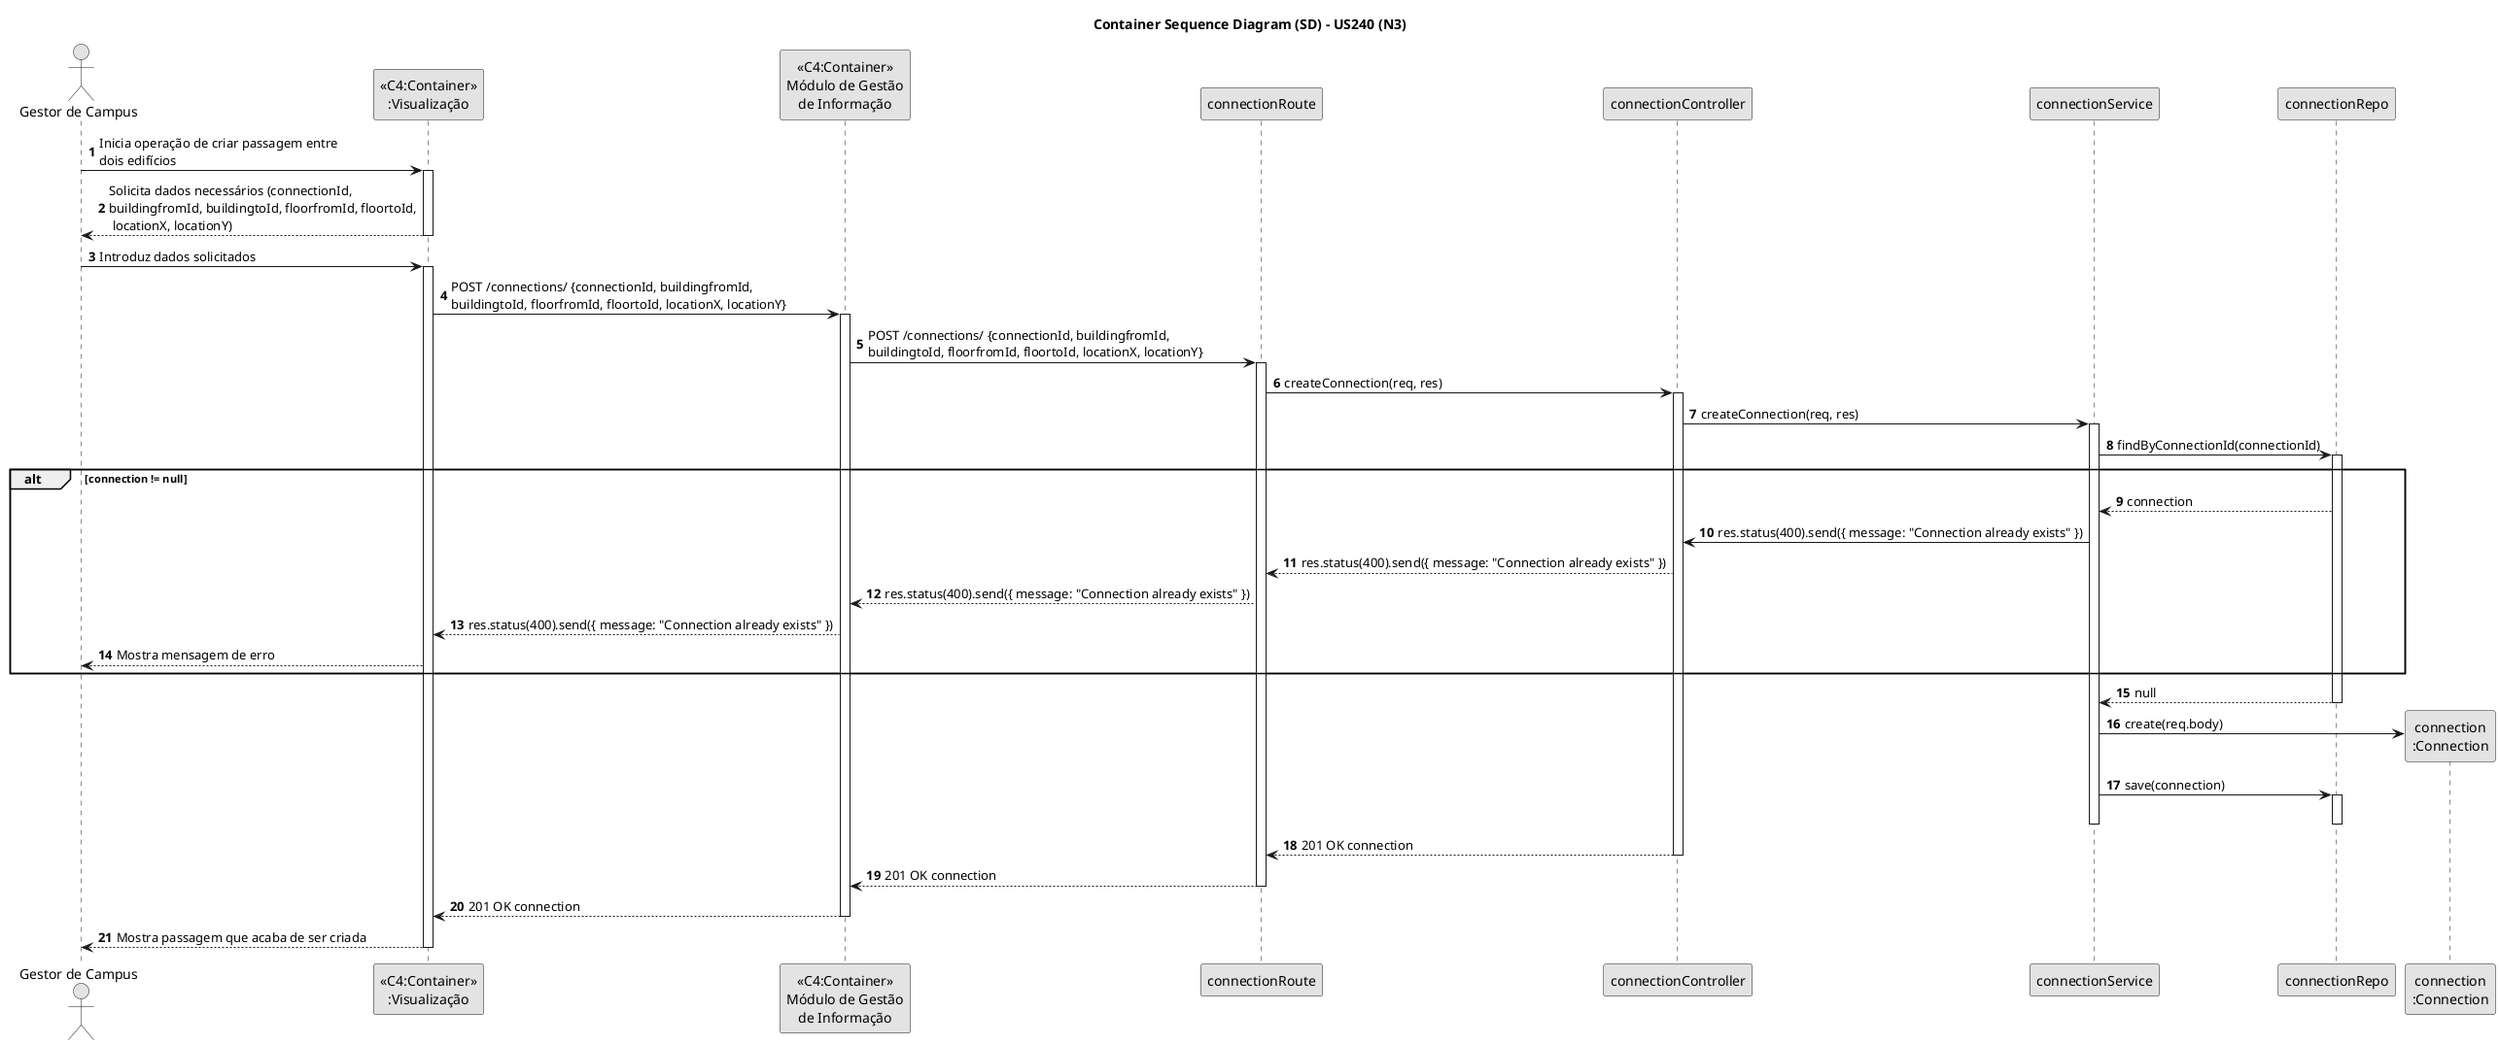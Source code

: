 @startuml
skinparam monochrome true
skinparam packageStyle rectangle
skinparam shadowing false

title Container Sequence Diagram (SD) - US240 (N3)

autonumber

actor "Gestor de Campus"

"Gestor de Campus" -> "<<C4:Container>>\n:Visualização": Inicia operação de criar passagem entre\ndois edifícios
activate "<<C4:Container>>\n:Visualização"
"<<C4:Container>>\n:Visualização" --> "Gestor de Campus": Solicita dados necessários (connectionId,\nbuildingfromId, buildingtoId, floorfromId, floortoId,\n locationX, locationY)
deactivate "<<C4:Container>>\n:Visualização"

"Gestor de Campus" -> "<<C4:Container>>\n:Visualização": Introduz dados solicitados
activate "<<C4:Container>>\n:Visualização"
"<<C4:Container>>\n:Visualização" -> "<<C4:Container>>\nMódulo de Gestão\nde Informação": POST /connections/ {connectionId, buildingfromId,\nbuildingtoId, floorfromId, floortoId, locationX, locationY}

activate "<<C4:Container>>\nMódulo de Gestão\nde Informação"
"<<C4:Container>>\nMódulo de Gestão\nde Informação" -> connectionRoute: POST /connections/ {connectionId, buildingfromId,\nbuildingtoId, floorfromId, floortoId, locationX, locationY}
activate connectionRoute
connectionRoute -> connectionController: createConnection(req, res)
activate connectionController
connectionController -> connectionService: createConnection(req, res)
activate connectionService
connectionService -> connectionRepo: findByConnectionId(connectionId)
activate connectionRepo
alt connection != null
connectionRepo --> connectionService: connection
connectionService -> connectionController: res.status(400).send({ message: "Connection already exists" })
connectionController --> connectionRoute: res.status(400).send({ message: "Connection already exists" })
connectionRoute --> "<<C4:Container>>\nMódulo de Gestão\nde Informação": res.status(400).send({ message: "Connection already exists" })
"<<C4:Container>>\nMódulo de Gestão\nde Informação" --> "<<C4:Container>>\n:Visualização": res.status(400).send({ message: "Connection already exists" })
"<<C4:Container>>\n:Visualização" --> "Gestor de Campus": Mostra mensagem de erro

end
connectionRepo --> connectionService: null
deactivate connectionRepo
connectionService -> "connection\n:Connection"**: create(req.body)
connectionService -> connectionRepo: save(connection)
activate connectionRepo
deactivate connectionRepo
deactivate connectionService
connectionController --> connectionRoute : 201 OK connection
deactivate connectionController
connectionRoute --> "<<C4:Container>>\nMódulo de Gestão\nde Informação" : 201 OK connection
deactivate connectionRoute
"<<C4:Container>>\nMódulo de Gestão\nde Informação" --> "<<C4:Container>>\n:Visualização": 201 OK connection
deactivate "<<C4:Container>>\nMódulo de Gestão\nde Informação"
"Gestor de Campus" <-- "<<C4:Container>>\n:Visualização": Mostra passagem que acaba de ser criada
deactivate "<<C4:Container>>\n:Visualização"

@enduml